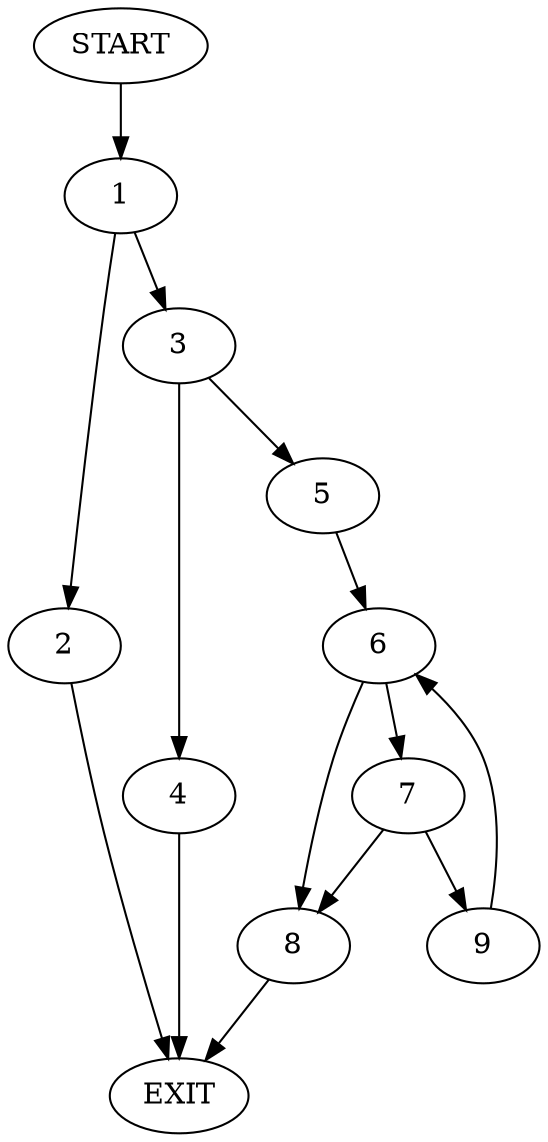 digraph {
0 [label="START"]
10 [label="EXIT"]
0 -> 1
1 -> 2
1 -> 3
3 -> 4
3 -> 5
2 -> 10
5 -> 6
4 -> 10
6 -> 7
6 -> 8
8 -> 10
7 -> 8
7 -> 9
9 -> 6
}
